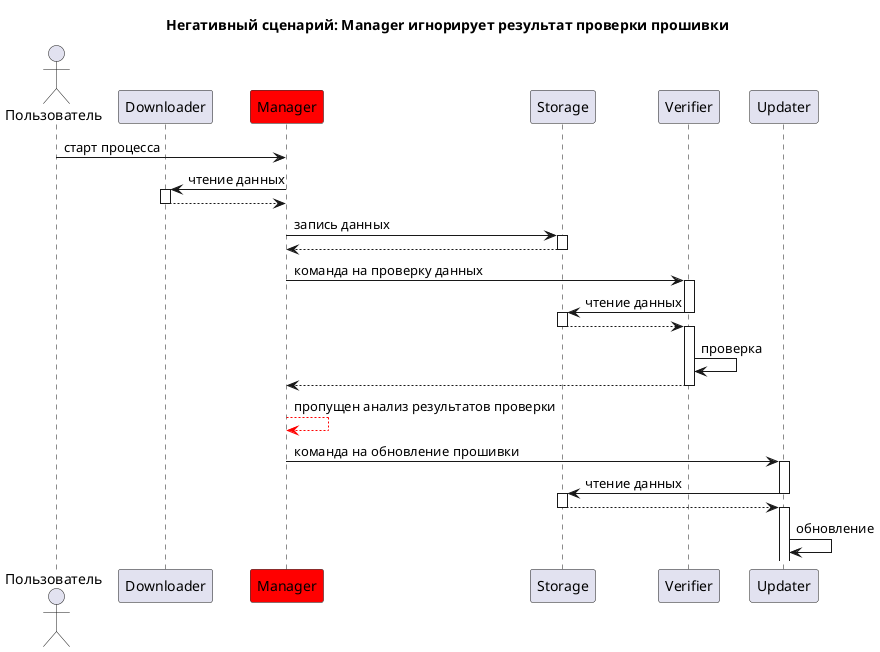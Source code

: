 @startuml "Hacked-manager2"
title Негативный сценарий: Manager игнорирует результат проверки прошивки

actor "Пользователь" as u
participant Downloader
participant Manager #red
participant Storage
participant Verifier
participant Updater



u -> Manager: старт процесса
Manager -> Downloader++: чтение данных
Downloader --> Manager--
Manager -> Storage++: запись данных
Storage --> Manager--
Manager -> Verifier++: команда на проверку данных
Verifier -> Storage--: чтение данных
activate Storage
Storage --> Verifier--
activate Verifier
Verifier -> Verifier: проверка
Verifier --> Manager--
Manager -[#red]-> Manager: пропущен анализ результатов проверки
Manager -> Updater++: команда на обновление прошивки
Updater -> Storage: чтение данных
deactivate Updater
activate Storage
Storage --> Updater
deactivate Storage
activate Updater
Updater -> Updater: обновление


@enduml